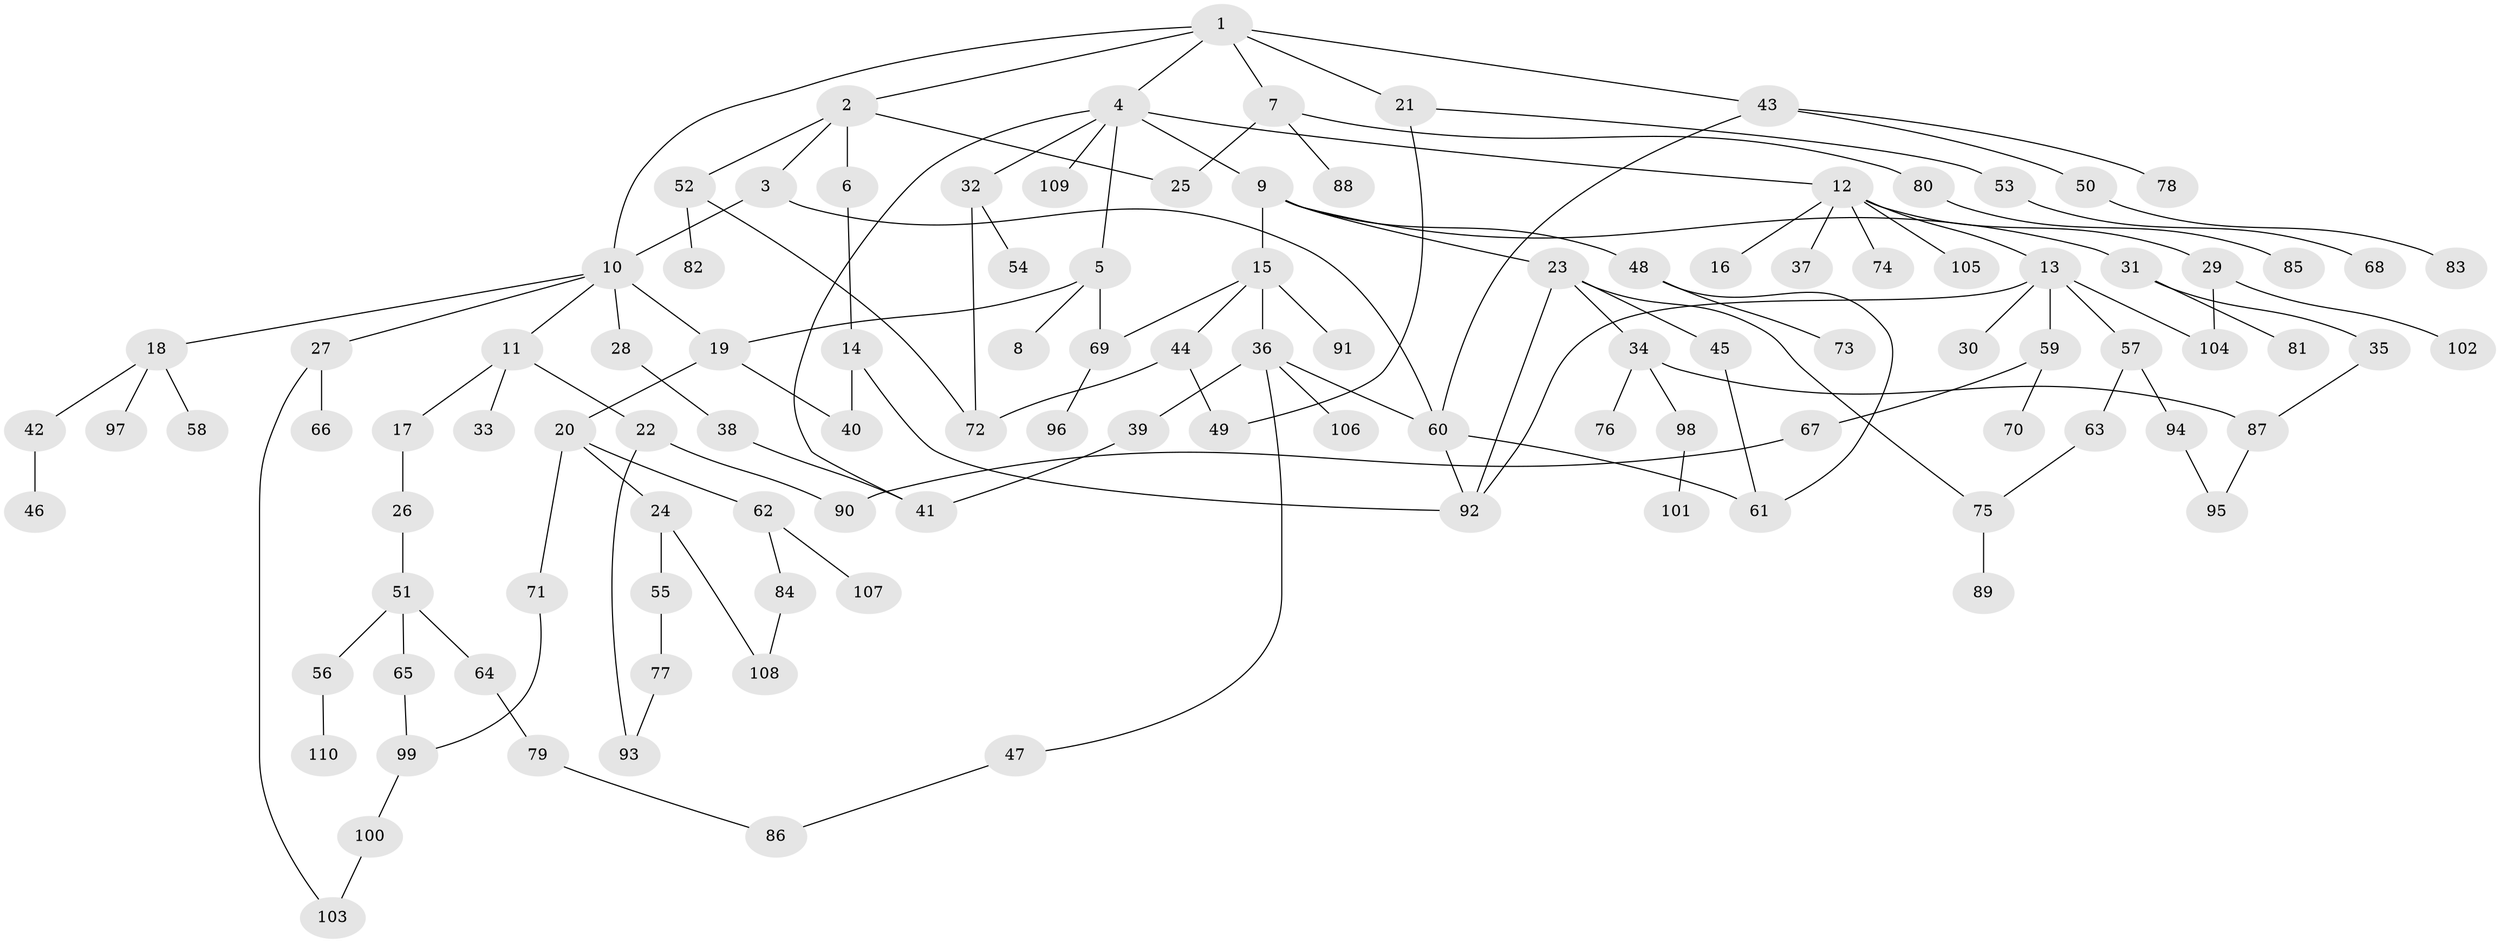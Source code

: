 // Generated by graph-tools (version 1.1) at 2025/49/03/09/25 03:49:26]
// undirected, 110 vertices, 136 edges
graph export_dot {
graph [start="1"]
  node [color=gray90,style=filled];
  1;
  2;
  3;
  4;
  5;
  6;
  7;
  8;
  9;
  10;
  11;
  12;
  13;
  14;
  15;
  16;
  17;
  18;
  19;
  20;
  21;
  22;
  23;
  24;
  25;
  26;
  27;
  28;
  29;
  30;
  31;
  32;
  33;
  34;
  35;
  36;
  37;
  38;
  39;
  40;
  41;
  42;
  43;
  44;
  45;
  46;
  47;
  48;
  49;
  50;
  51;
  52;
  53;
  54;
  55;
  56;
  57;
  58;
  59;
  60;
  61;
  62;
  63;
  64;
  65;
  66;
  67;
  68;
  69;
  70;
  71;
  72;
  73;
  74;
  75;
  76;
  77;
  78;
  79;
  80;
  81;
  82;
  83;
  84;
  85;
  86;
  87;
  88;
  89;
  90;
  91;
  92;
  93;
  94;
  95;
  96;
  97;
  98;
  99;
  100;
  101;
  102;
  103;
  104;
  105;
  106;
  107;
  108;
  109;
  110;
  1 -- 2;
  1 -- 4;
  1 -- 7;
  1 -- 21;
  1 -- 43;
  1 -- 10;
  2 -- 3;
  2 -- 6;
  2 -- 25;
  2 -- 52;
  3 -- 10;
  3 -- 60;
  4 -- 5;
  4 -- 9;
  4 -- 12;
  4 -- 32;
  4 -- 109;
  4 -- 41;
  5 -- 8;
  5 -- 19;
  5 -- 69;
  6 -- 14;
  7 -- 80;
  7 -- 88;
  7 -- 25;
  9 -- 15;
  9 -- 23;
  9 -- 31;
  9 -- 48;
  10 -- 11;
  10 -- 18;
  10 -- 27;
  10 -- 28;
  10 -- 19;
  11 -- 17;
  11 -- 22;
  11 -- 33;
  12 -- 13;
  12 -- 16;
  12 -- 29;
  12 -- 37;
  12 -- 74;
  12 -- 105;
  13 -- 30;
  13 -- 57;
  13 -- 59;
  13 -- 92;
  13 -- 104;
  14 -- 40;
  14 -- 92;
  15 -- 36;
  15 -- 44;
  15 -- 91;
  15 -- 69;
  17 -- 26;
  18 -- 42;
  18 -- 58;
  18 -- 97;
  19 -- 20;
  19 -- 40;
  20 -- 24;
  20 -- 62;
  20 -- 71;
  21 -- 49;
  21 -- 53;
  22 -- 93;
  22 -- 90;
  23 -- 34;
  23 -- 45;
  23 -- 75;
  23 -- 92;
  24 -- 55;
  24 -- 108;
  26 -- 51;
  27 -- 66;
  27 -- 103;
  28 -- 38;
  29 -- 102;
  29 -- 104;
  31 -- 35;
  31 -- 81;
  32 -- 54;
  32 -- 72;
  34 -- 76;
  34 -- 98;
  34 -- 87;
  35 -- 87;
  36 -- 39;
  36 -- 47;
  36 -- 60;
  36 -- 106;
  38 -- 41;
  39 -- 41;
  42 -- 46;
  43 -- 50;
  43 -- 78;
  43 -- 60;
  44 -- 72;
  44 -- 49;
  45 -- 61;
  47 -- 86;
  48 -- 61;
  48 -- 73;
  50 -- 83;
  51 -- 56;
  51 -- 64;
  51 -- 65;
  52 -- 82;
  52 -- 72;
  53 -- 68;
  55 -- 77;
  56 -- 110;
  57 -- 63;
  57 -- 94;
  59 -- 67;
  59 -- 70;
  60 -- 61;
  60 -- 92;
  62 -- 84;
  62 -- 107;
  63 -- 75;
  64 -- 79;
  65 -- 99;
  67 -- 90;
  69 -- 96;
  71 -- 99;
  75 -- 89;
  77 -- 93;
  79 -- 86;
  80 -- 85;
  84 -- 108;
  87 -- 95;
  94 -- 95;
  98 -- 101;
  99 -- 100;
  100 -- 103;
}
